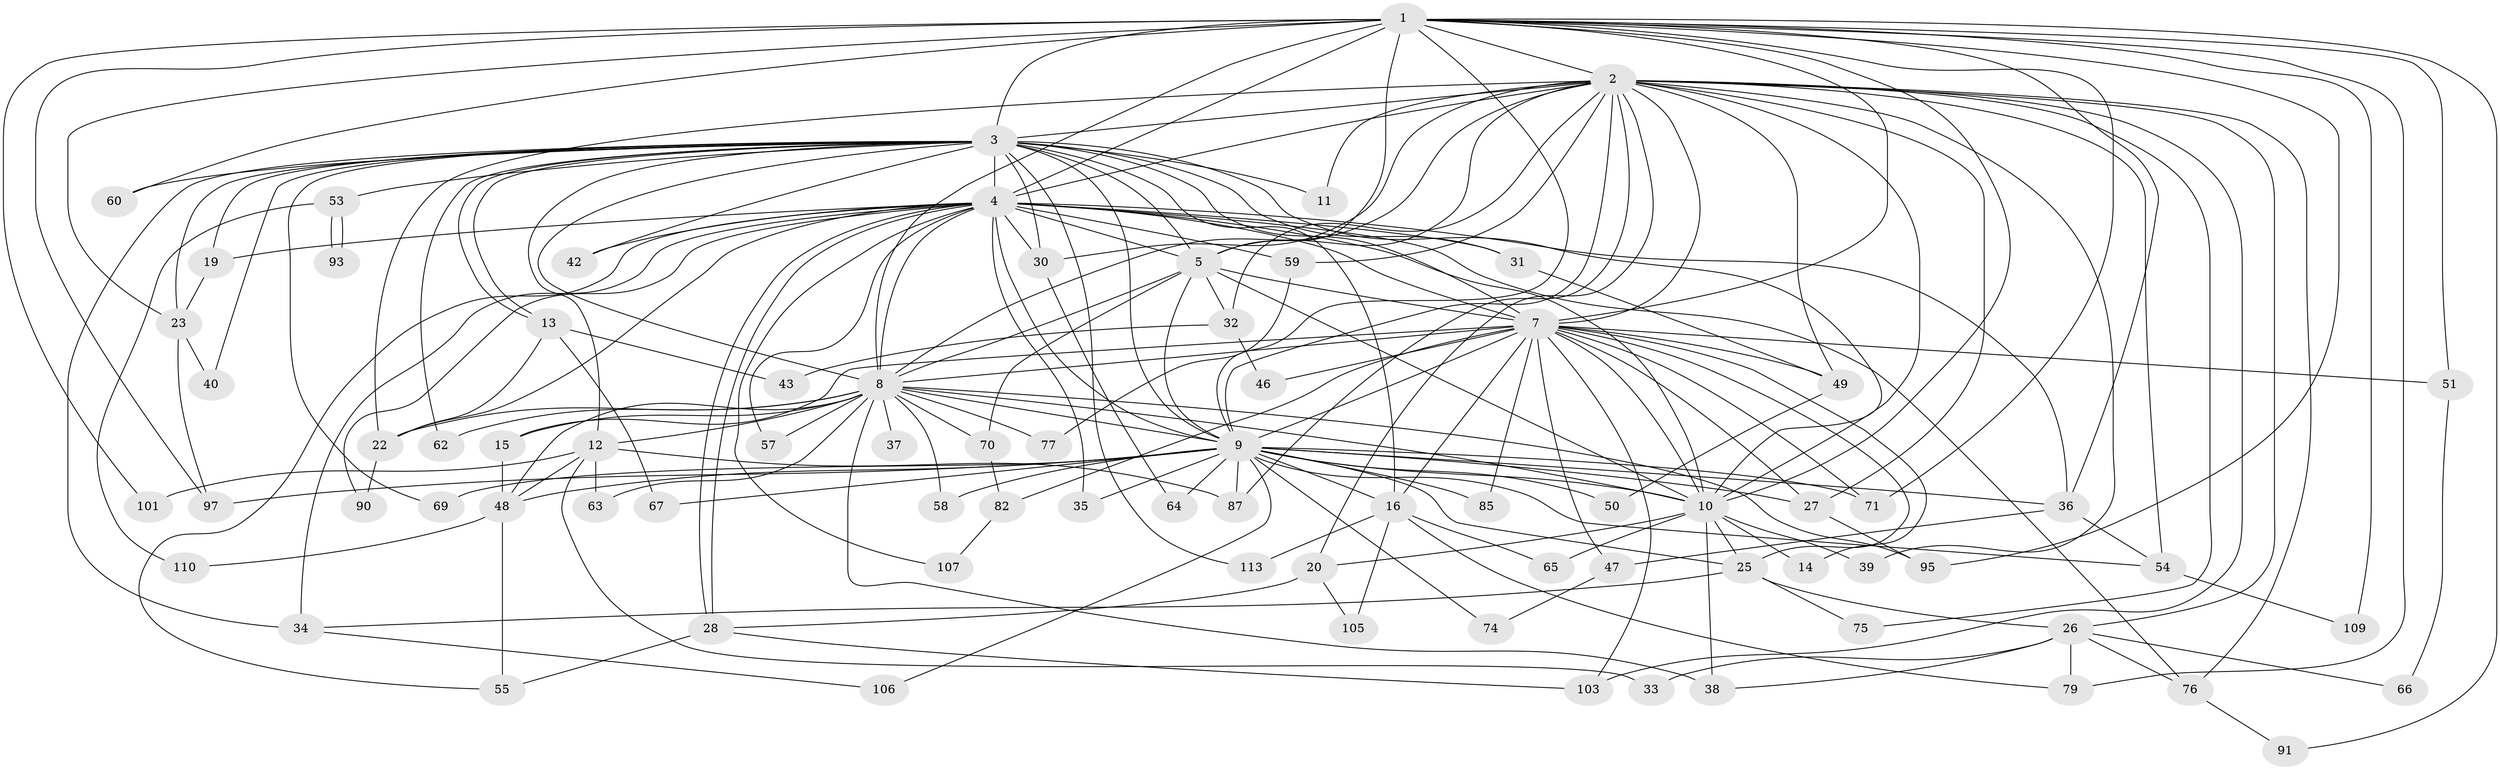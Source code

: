 // Generated by graph-tools (version 1.1) at 2025/51/02/27/25 19:51:50]
// undirected, 79 vertices, 197 edges
graph export_dot {
graph [start="1"]
  node [color=gray90,style=filled];
  1 [super="+21"];
  2 [super="+17"];
  3 [super="+6"];
  4 [super="+56"];
  5 [super="+80"];
  7 [super="+29"];
  8 [super="+18"];
  9 [super="+111"];
  10 [super="+78"];
  11;
  12 [super="+73"];
  13 [super="+24"];
  14;
  15 [super="+52"];
  16 [super="+94"];
  19;
  20 [super="+100"];
  22 [super="+44"];
  23 [super="+81"];
  25 [super="+72"];
  26 [super="+92"];
  27 [super="+89"];
  28 [super="+114"];
  30 [super="+108"];
  31 [super="+41"];
  32;
  33;
  34 [super="+68"];
  35;
  36 [super="+45"];
  37;
  38 [super="+96"];
  39;
  40;
  42;
  43;
  46;
  47;
  48 [super="+86"];
  49 [super="+61"];
  50;
  51;
  53;
  54 [super="+84"];
  55;
  57;
  58;
  59;
  60;
  62;
  63;
  64;
  65;
  66;
  67;
  69;
  70;
  71 [super="+99"];
  74;
  75;
  76 [super="+83"];
  77;
  79 [super="+88"];
  82;
  85;
  87 [super="+102"];
  90;
  91;
  93;
  95 [super="+98"];
  97 [super="+112"];
  101;
  103 [super="+104"];
  105;
  106;
  107;
  109;
  110;
  113;
  1 -- 2;
  1 -- 3 [weight=3];
  1 -- 4;
  1 -- 5;
  1 -- 7;
  1 -- 8;
  1 -- 9;
  1 -- 10;
  1 -- 23;
  1 -- 36;
  1 -- 51;
  1 -- 60;
  1 -- 79;
  1 -- 91;
  1 -- 97;
  1 -- 109;
  1 -- 101;
  1 -- 95;
  1 -- 71;
  2 -- 3 [weight=2];
  2 -- 4 [weight=2];
  2 -- 5;
  2 -- 7;
  2 -- 8;
  2 -- 9;
  2 -- 10;
  2 -- 11;
  2 -- 20;
  2 -- 22;
  2 -- 26;
  2 -- 27;
  2 -- 30;
  2 -- 32;
  2 -- 39;
  2 -- 49;
  2 -- 54 [weight=2];
  2 -- 59;
  2 -- 75;
  2 -- 76;
  2 -- 87;
  2 -- 103;
  3 -- 4 [weight=2];
  3 -- 5 [weight=2];
  3 -- 7 [weight=2];
  3 -- 8 [weight=2];
  3 -- 9 [weight=2];
  3 -- 10 [weight=2];
  3 -- 13;
  3 -- 13;
  3 -- 16;
  3 -- 62;
  3 -- 69;
  3 -- 11;
  3 -- 12;
  3 -- 19;
  3 -- 23;
  3 -- 31;
  3 -- 34 [weight=2];
  3 -- 40;
  3 -- 42;
  3 -- 113;
  3 -- 53;
  3 -- 60;
  3 -- 30;
  4 -- 5 [weight=2];
  4 -- 7 [weight=2];
  4 -- 8;
  4 -- 9;
  4 -- 10;
  4 -- 19;
  4 -- 28;
  4 -- 28;
  4 -- 30;
  4 -- 31 [weight=2];
  4 -- 35;
  4 -- 42;
  4 -- 55;
  4 -- 57;
  4 -- 59;
  4 -- 76;
  4 -- 90;
  4 -- 107;
  4 -- 36;
  4 -- 34;
  4 -- 22;
  5 -- 7;
  5 -- 8;
  5 -- 9;
  5 -- 10;
  5 -- 32;
  5 -- 70;
  7 -- 8;
  7 -- 9;
  7 -- 10;
  7 -- 14;
  7 -- 15;
  7 -- 16;
  7 -- 25;
  7 -- 27;
  7 -- 47;
  7 -- 51;
  7 -- 71;
  7 -- 82;
  7 -- 103;
  7 -- 85;
  7 -- 46;
  7 -- 49;
  8 -- 9;
  8 -- 10;
  8 -- 15;
  8 -- 22;
  8 -- 37 [weight=2];
  8 -- 57;
  8 -- 58;
  8 -- 62;
  8 -- 63;
  8 -- 77;
  8 -- 95;
  8 -- 70;
  8 -- 38;
  8 -- 12;
  8 -- 48;
  9 -- 10;
  9 -- 35;
  9 -- 36;
  9 -- 48;
  9 -- 50;
  9 -- 58;
  9 -- 64;
  9 -- 67;
  9 -- 69;
  9 -- 71;
  9 -- 74;
  9 -- 85;
  9 -- 87;
  9 -- 97;
  9 -- 106;
  9 -- 27;
  9 -- 16;
  9 -- 25;
  9 -- 54;
  10 -- 14;
  10 -- 20;
  10 -- 25 [weight=2];
  10 -- 39;
  10 -- 65;
  10 -- 38;
  12 -- 33;
  12 -- 48;
  12 -- 63;
  12 -- 87;
  12 -- 101;
  13 -- 67;
  13 -- 43;
  13 -- 22;
  15 -- 48;
  16 -- 65;
  16 -- 113;
  16 -- 79;
  16 -- 105;
  19 -- 23;
  20 -- 105;
  20 -- 28;
  22 -- 90;
  23 -- 40;
  23 -- 97;
  25 -- 26;
  25 -- 34;
  25 -- 75;
  26 -- 33;
  26 -- 38;
  26 -- 66;
  26 -- 79;
  26 -- 76;
  27 -- 95;
  28 -- 103;
  28 -- 55;
  30 -- 64;
  31 -- 49;
  32 -- 43;
  32 -- 46;
  34 -- 106;
  36 -- 47;
  36 -- 54;
  47 -- 74;
  48 -- 55;
  48 -- 110;
  49 -- 50;
  51 -- 66;
  53 -- 93;
  53 -- 93;
  53 -- 110;
  54 -- 109;
  59 -- 77;
  70 -- 82;
  76 -- 91;
  82 -- 107;
}
